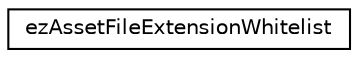 digraph "Graphical Class Hierarchy"
{
 // LATEX_PDF_SIZE
  edge [fontname="Helvetica",fontsize="10",labelfontname="Helvetica",labelfontsize="10"];
  node [fontname="Helvetica",fontsize="10",shape=record];
  rankdir="LR";
  Node0 [label="ezAssetFileExtensionWhitelist",height=0.2,width=0.4,color="black", fillcolor="white", style="filled",URL="$d7/daf/classez_asset_file_extension_whitelist.htm",tooltip="A global whitelist for file extension that may be used as certain asset types."];
}
